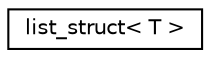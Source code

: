 digraph "Graphical Class Hierarchy"
{
 // LATEX_PDF_SIZE
  edge [fontname="Helvetica",fontsize="10",labelfontname="Helvetica",labelfontsize="10"];
  node [fontname="Helvetica",fontsize="10",shape=record];
  rankdir="LR";
  Node0 [label="list_struct\< T \>",height=0.2,width=0.4,color="black", fillcolor="white", style="filled",URL="$structlist__struct.html",tooltip=" "];
}
